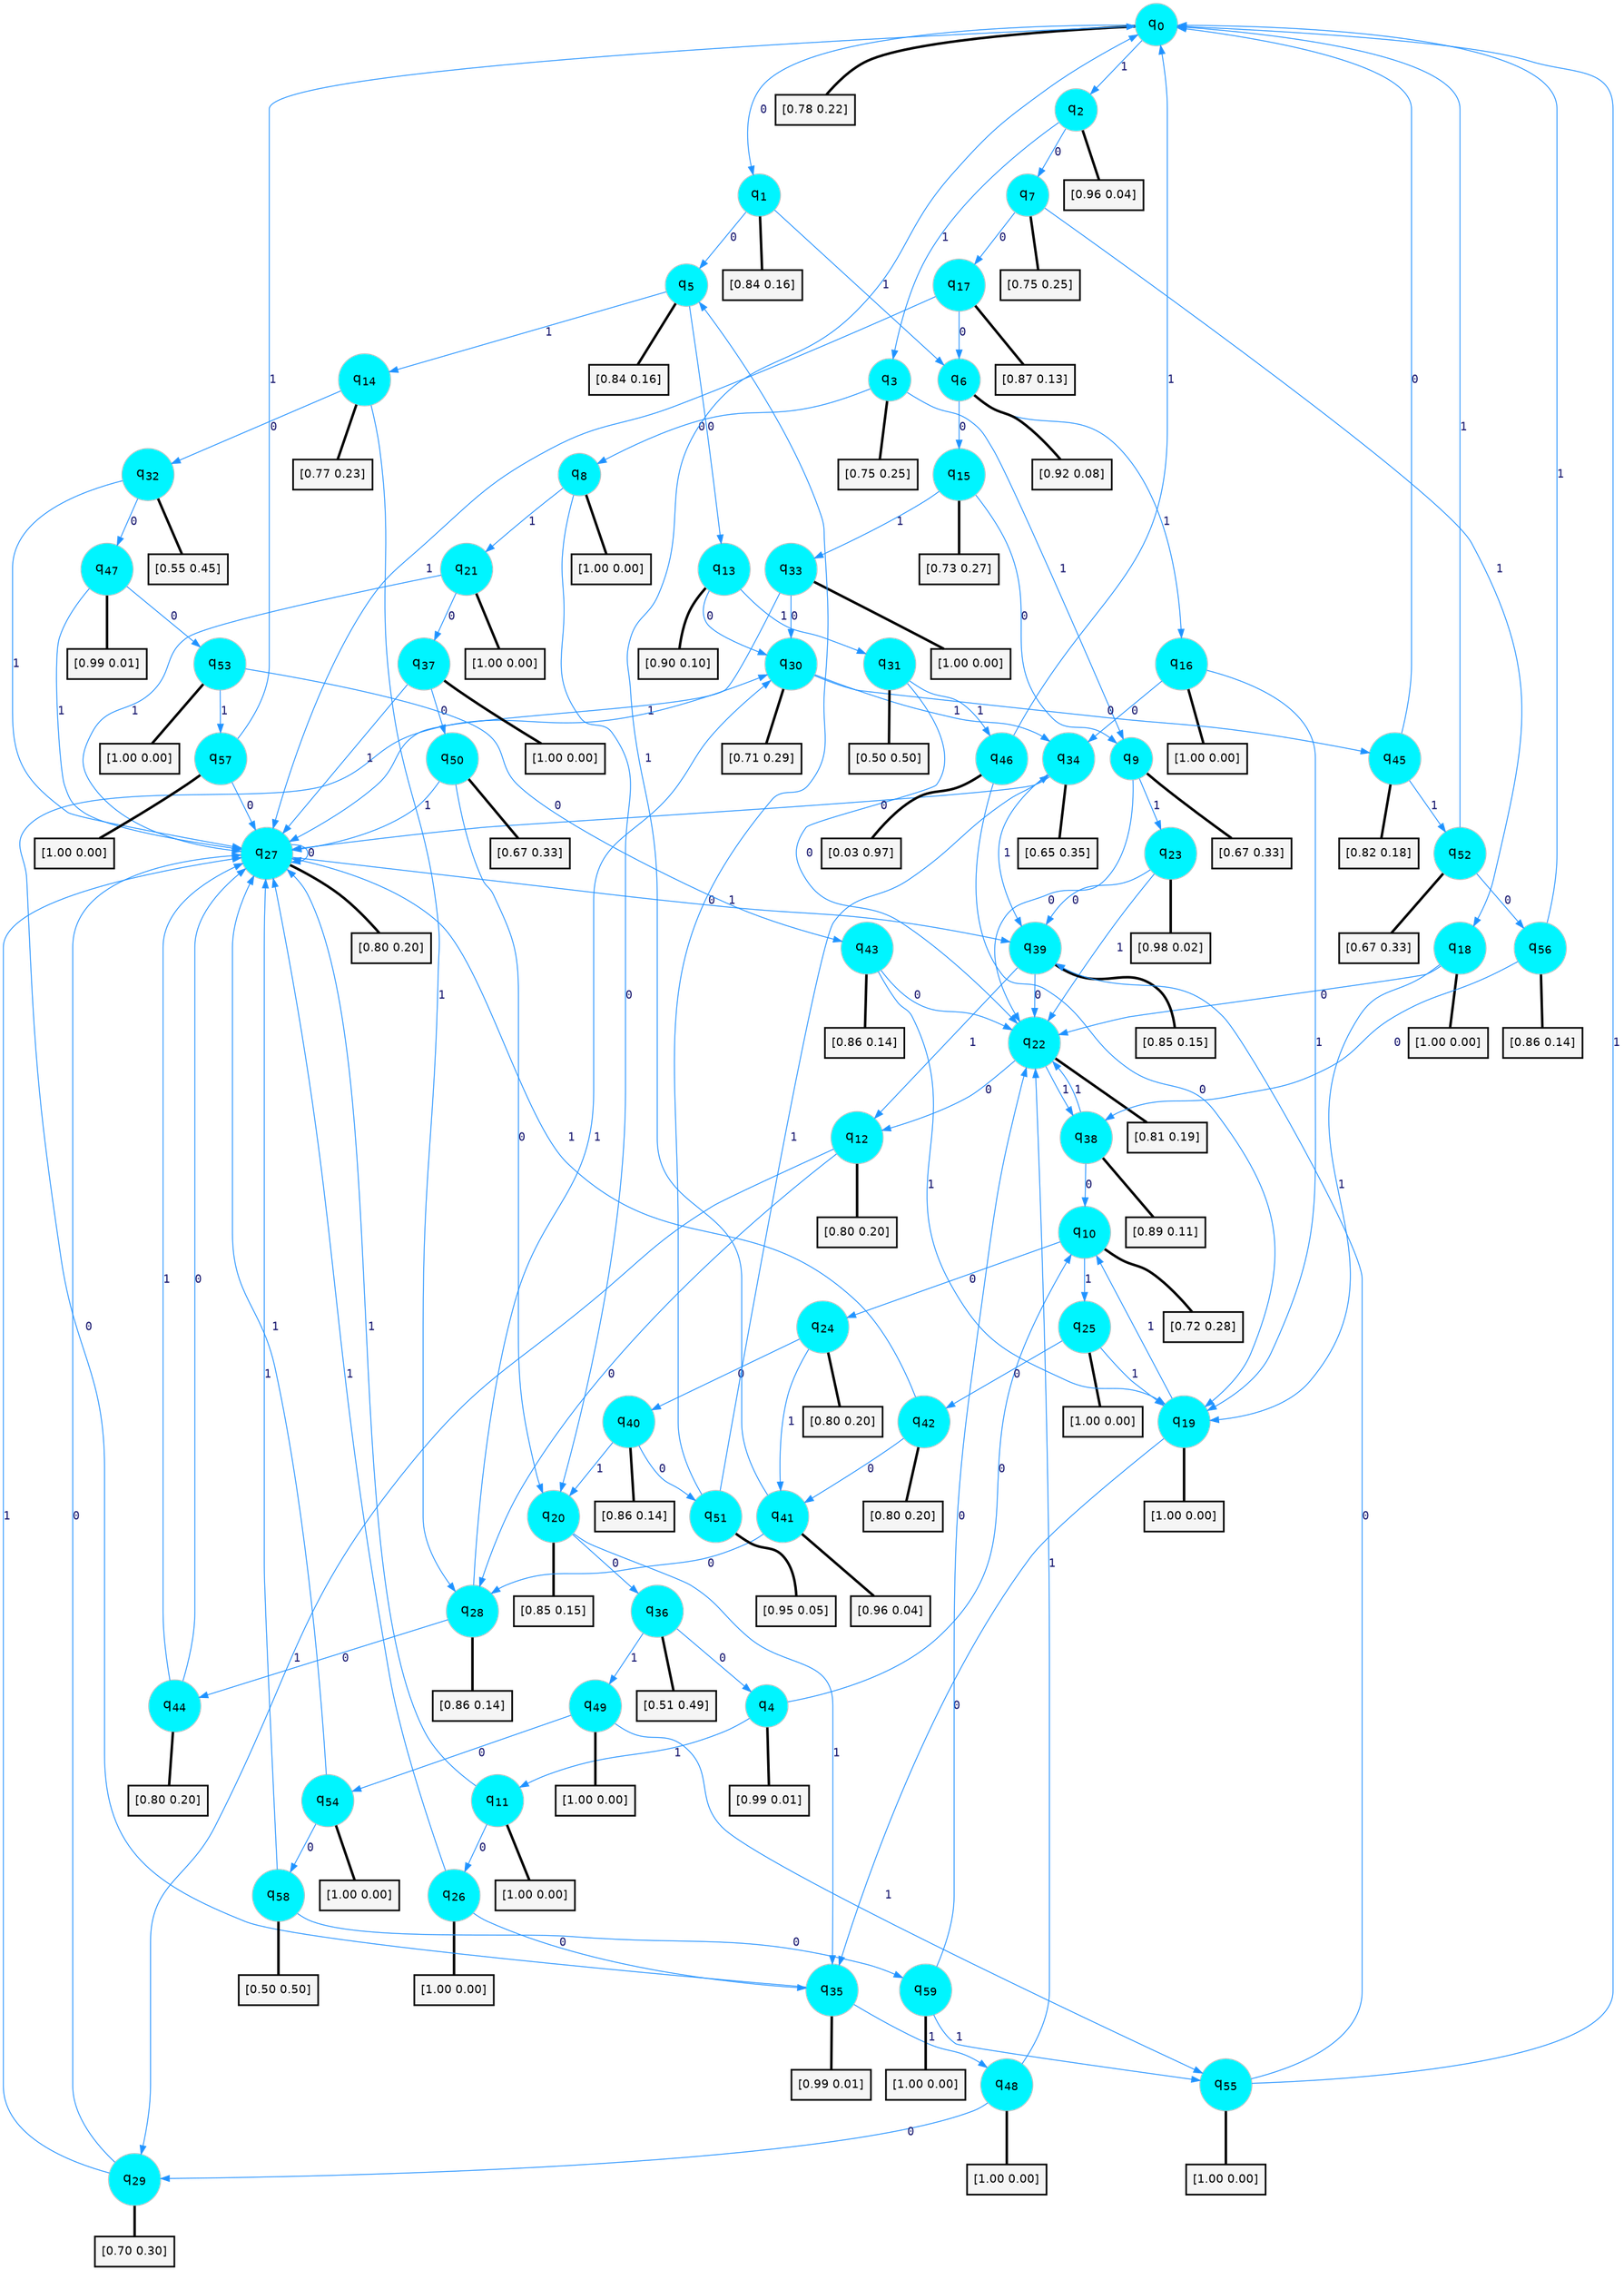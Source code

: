 digraph G {
graph [
bgcolor=transparent, dpi=300, rankdir=TD, size="40,25"];
node [
color=gray, fillcolor=turquoise1, fontcolor=black, fontname=Helvetica, fontsize=16, fontweight=bold, shape=circle, style=filled];
edge [
arrowsize=1, color=dodgerblue1, fontcolor=midnightblue, fontname=courier, fontweight=bold, penwidth=1, style=solid, weight=20];
0[label=<q<SUB>0</SUB>>];
1[label=<q<SUB>1</SUB>>];
2[label=<q<SUB>2</SUB>>];
3[label=<q<SUB>3</SUB>>];
4[label=<q<SUB>4</SUB>>];
5[label=<q<SUB>5</SUB>>];
6[label=<q<SUB>6</SUB>>];
7[label=<q<SUB>7</SUB>>];
8[label=<q<SUB>8</SUB>>];
9[label=<q<SUB>9</SUB>>];
10[label=<q<SUB>10</SUB>>];
11[label=<q<SUB>11</SUB>>];
12[label=<q<SUB>12</SUB>>];
13[label=<q<SUB>13</SUB>>];
14[label=<q<SUB>14</SUB>>];
15[label=<q<SUB>15</SUB>>];
16[label=<q<SUB>16</SUB>>];
17[label=<q<SUB>17</SUB>>];
18[label=<q<SUB>18</SUB>>];
19[label=<q<SUB>19</SUB>>];
20[label=<q<SUB>20</SUB>>];
21[label=<q<SUB>21</SUB>>];
22[label=<q<SUB>22</SUB>>];
23[label=<q<SUB>23</SUB>>];
24[label=<q<SUB>24</SUB>>];
25[label=<q<SUB>25</SUB>>];
26[label=<q<SUB>26</SUB>>];
27[label=<q<SUB>27</SUB>>];
28[label=<q<SUB>28</SUB>>];
29[label=<q<SUB>29</SUB>>];
30[label=<q<SUB>30</SUB>>];
31[label=<q<SUB>31</SUB>>];
32[label=<q<SUB>32</SUB>>];
33[label=<q<SUB>33</SUB>>];
34[label=<q<SUB>34</SUB>>];
35[label=<q<SUB>35</SUB>>];
36[label=<q<SUB>36</SUB>>];
37[label=<q<SUB>37</SUB>>];
38[label=<q<SUB>38</SUB>>];
39[label=<q<SUB>39</SUB>>];
40[label=<q<SUB>40</SUB>>];
41[label=<q<SUB>41</SUB>>];
42[label=<q<SUB>42</SUB>>];
43[label=<q<SUB>43</SUB>>];
44[label=<q<SUB>44</SUB>>];
45[label=<q<SUB>45</SUB>>];
46[label=<q<SUB>46</SUB>>];
47[label=<q<SUB>47</SUB>>];
48[label=<q<SUB>48</SUB>>];
49[label=<q<SUB>49</SUB>>];
50[label=<q<SUB>50</SUB>>];
51[label=<q<SUB>51</SUB>>];
52[label=<q<SUB>52</SUB>>];
53[label=<q<SUB>53</SUB>>];
54[label=<q<SUB>54</SUB>>];
55[label=<q<SUB>55</SUB>>];
56[label=<q<SUB>56</SUB>>];
57[label=<q<SUB>57</SUB>>];
58[label=<q<SUB>58</SUB>>];
59[label=<q<SUB>59</SUB>>];
60[label="[0.78 0.22]", shape=box,fontcolor=black, fontname=Helvetica, fontsize=14, penwidth=2, fillcolor=whitesmoke,color=black];
61[label="[0.84 0.16]", shape=box,fontcolor=black, fontname=Helvetica, fontsize=14, penwidth=2, fillcolor=whitesmoke,color=black];
62[label="[0.96 0.04]", shape=box,fontcolor=black, fontname=Helvetica, fontsize=14, penwidth=2, fillcolor=whitesmoke,color=black];
63[label="[0.75 0.25]", shape=box,fontcolor=black, fontname=Helvetica, fontsize=14, penwidth=2, fillcolor=whitesmoke,color=black];
64[label="[0.99 0.01]", shape=box,fontcolor=black, fontname=Helvetica, fontsize=14, penwidth=2, fillcolor=whitesmoke,color=black];
65[label="[0.84 0.16]", shape=box,fontcolor=black, fontname=Helvetica, fontsize=14, penwidth=2, fillcolor=whitesmoke,color=black];
66[label="[0.92 0.08]", shape=box,fontcolor=black, fontname=Helvetica, fontsize=14, penwidth=2, fillcolor=whitesmoke,color=black];
67[label="[0.75 0.25]", shape=box,fontcolor=black, fontname=Helvetica, fontsize=14, penwidth=2, fillcolor=whitesmoke,color=black];
68[label="[1.00 0.00]", shape=box,fontcolor=black, fontname=Helvetica, fontsize=14, penwidth=2, fillcolor=whitesmoke,color=black];
69[label="[0.67 0.33]", shape=box,fontcolor=black, fontname=Helvetica, fontsize=14, penwidth=2, fillcolor=whitesmoke,color=black];
70[label="[0.72 0.28]", shape=box,fontcolor=black, fontname=Helvetica, fontsize=14, penwidth=2, fillcolor=whitesmoke,color=black];
71[label="[1.00 0.00]", shape=box,fontcolor=black, fontname=Helvetica, fontsize=14, penwidth=2, fillcolor=whitesmoke,color=black];
72[label="[0.80 0.20]", shape=box,fontcolor=black, fontname=Helvetica, fontsize=14, penwidth=2, fillcolor=whitesmoke,color=black];
73[label="[0.90 0.10]", shape=box,fontcolor=black, fontname=Helvetica, fontsize=14, penwidth=2, fillcolor=whitesmoke,color=black];
74[label="[0.77 0.23]", shape=box,fontcolor=black, fontname=Helvetica, fontsize=14, penwidth=2, fillcolor=whitesmoke,color=black];
75[label="[0.73 0.27]", shape=box,fontcolor=black, fontname=Helvetica, fontsize=14, penwidth=2, fillcolor=whitesmoke,color=black];
76[label="[1.00 0.00]", shape=box,fontcolor=black, fontname=Helvetica, fontsize=14, penwidth=2, fillcolor=whitesmoke,color=black];
77[label="[0.87 0.13]", shape=box,fontcolor=black, fontname=Helvetica, fontsize=14, penwidth=2, fillcolor=whitesmoke,color=black];
78[label="[1.00 0.00]", shape=box,fontcolor=black, fontname=Helvetica, fontsize=14, penwidth=2, fillcolor=whitesmoke,color=black];
79[label="[1.00 0.00]", shape=box,fontcolor=black, fontname=Helvetica, fontsize=14, penwidth=2, fillcolor=whitesmoke,color=black];
80[label="[0.85 0.15]", shape=box,fontcolor=black, fontname=Helvetica, fontsize=14, penwidth=2, fillcolor=whitesmoke,color=black];
81[label="[1.00 0.00]", shape=box,fontcolor=black, fontname=Helvetica, fontsize=14, penwidth=2, fillcolor=whitesmoke,color=black];
82[label="[0.81 0.19]", shape=box,fontcolor=black, fontname=Helvetica, fontsize=14, penwidth=2, fillcolor=whitesmoke,color=black];
83[label="[0.98 0.02]", shape=box,fontcolor=black, fontname=Helvetica, fontsize=14, penwidth=2, fillcolor=whitesmoke,color=black];
84[label="[0.80 0.20]", shape=box,fontcolor=black, fontname=Helvetica, fontsize=14, penwidth=2, fillcolor=whitesmoke,color=black];
85[label="[1.00 0.00]", shape=box,fontcolor=black, fontname=Helvetica, fontsize=14, penwidth=2, fillcolor=whitesmoke,color=black];
86[label="[1.00 0.00]", shape=box,fontcolor=black, fontname=Helvetica, fontsize=14, penwidth=2, fillcolor=whitesmoke,color=black];
87[label="[0.80 0.20]", shape=box,fontcolor=black, fontname=Helvetica, fontsize=14, penwidth=2, fillcolor=whitesmoke,color=black];
88[label="[0.86 0.14]", shape=box,fontcolor=black, fontname=Helvetica, fontsize=14, penwidth=2, fillcolor=whitesmoke,color=black];
89[label="[0.70 0.30]", shape=box,fontcolor=black, fontname=Helvetica, fontsize=14, penwidth=2, fillcolor=whitesmoke,color=black];
90[label="[0.71 0.29]", shape=box,fontcolor=black, fontname=Helvetica, fontsize=14, penwidth=2, fillcolor=whitesmoke,color=black];
91[label="[0.50 0.50]", shape=box,fontcolor=black, fontname=Helvetica, fontsize=14, penwidth=2, fillcolor=whitesmoke,color=black];
92[label="[0.55 0.45]", shape=box,fontcolor=black, fontname=Helvetica, fontsize=14, penwidth=2, fillcolor=whitesmoke,color=black];
93[label="[1.00 0.00]", shape=box,fontcolor=black, fontname=Helvetica, fontsize=14, penwidth=2, fillcolor=whitesmoke,color=black];
94[label="[0.65 0.35]", shape=box,fontcolor=black, fontname=Helvetica, fontsize=14, penwidth=2, fillcolor=whitesmoke,color=black];
95[label="[0.99 0.01]", shape=box,fontcolor=black, fontname=Helvetica, fontsize=14, penwidth=2, fillcolor=whitesmoke,color=black];
96[label="[0.51 0.49]", shape=box,fontcolor=black, fontname=Helvetica, fontsize=14, penwidth=2, fillcolor=whitesmoke,color=black];
97[label="[1.00 0.00]", shape=box,fontcolor=black, fontname=Helvetica, fontsize=14, penwidth=2, fillcolor=whitesmoke,color=black];
98[label="[0.89 0.11]", shape=box,fontcolor=black, fontname=Helvetica, fontsize=14, penwidth=2, fillcolor=whitesmoke,color=black];
99[label="[0.85 0.15]", shape=box,fontcolor=black, fontname=Helvetica, fontsize=14, penwidth=2, fillcolor=whitesmoke,color=black];
100[label="[0.86 0.14]", shape=box,fontcolor=black, fontname=Helvetica, fontsize=14, penwidth=2, fillcolor=whitesmoke,color=black];
101[label="[0.96 0.04]", shape=box,fontcolor=black, fontname=Helvetica, fontsize=14, penwidth=2, fillcolor=whitesmoke,color=black];
102[label="[0.80 0.20]", shape=box,fontcolor=black, fontname=Helvetica, fontsize=14, penwidth=2, fillcolor=whitesmoke,color=black];
103[label="[0.86 0.14]", shape=box,fontcolor=black, fontname=Helvetica, fontsize=14, penwidth=2, fillcolor=whitesmoke,color=black];
104[label="[0.80 0.20]", shape=box,fontcolor=black, fontname=Helvetica, fontsize=14, penwidth=2, fillcolor=whitesmoke,color=black];
105[label="[0.82 0.18]", shape=box,fontcolor=black, fontname=Helvetica, fontsize=14, penwidth=2, fillcolor=whitesmoke,color=black];
106[label="[0.03 0.97]", shape=box,fontcolor=black, fontname=Helvetica, fontsize=14, penwidth=2, fillcolor=whitesmoke,color=black];
107[label="[0.99 0.01]", shape=box,fontcolor=black, fontname=Helvetica, fontsize=14, penwidth=2, fillcolor=whitesmoke,color=black];
108[label="[1.00 0.00]", shape=box,fontcolor=black, fontname=Helvetica, fontsize=14, penwidth=2, fillcolor=whitesmoke,color=black];
109[label="[1.00 0.00]", shape=box,fontcolor=black, fontname=Helvetica, fontsize=14, penwidth=2, fillcolor=whitesmoke,color=black];
110[label="[0.67 0.33]", shape=box,fontcolor=black, fontname=Helvetica, fontsize=14, penwidth=2, fillcolor=whitesmoke,color=black];
111[label="[0.95 0.05]", shape=box,fontcolor=black, fontname=Helvetica, fontsize=14, penwidth=2, fillcolor=whitesmoke,color=black];
112[label="[0.67 0.33]", shape=box,fontcolor=black, fontname=Helvetica, fontsize=14, penwidth=2, fillcolor=whitesmoke,color=black];
113[label="[1.00 0.00]", shape=box,fontcolor=black, fontname=Helvetica, fontsize=14, penwidth=2, fillcolor=whitesmoke,color=black];
114[label="[1.00 0.00]", shape=box,fontcolor=black, fontname=Helvetica, fontsize=14, penwidth=2, fillcolor=whitesmoke,color=black];
115[label="[1.00 0.00]", shape=box,fontcolor=black, fontname=Helvetica, fontsize=14, penwidth=2, fillcolor=whitesmoke,color=black];
116[label="[0.86 0.14]", shape=box,fontcolor=black, fontname=Helvetica, fontsize=14, penwidth=2, fillcolor=whitesmoke,color=black];
117[label="[1.00 0.00]", shape=box,fontcolor=black, fontname=Helvetica, fontsize=14, penwidth=2, fillcolor=whitesmoke,color=black];
118[label="[0.50 0.50]", shape=box,fontcolor=black, fontname=Helvetica, fontsize=14, penwidth=2, fillcolor=whitesmoke,color=black];
119[label="[1.00 0.00]", shape=box,fontcolor=black, fontname=Helvetica, fontsize=14, penwidth=2, fillcolor=whitesmoke,color=black];
0->1 [label=0];
0->2 [label=1];
0->60 [arrowhead=none, penwidth=3,color=black];
1->5 [label=0];
1->6 [label=1];
1->61 [arrowhead=none, penwidth=3,color=black];
2->7 [label=0];
2->3 [label=1];
2->62 [arrowhead=none, penwidth=3,color=black];
3->8 [label=0];
3->9 [label=1];
3->63 [arrowhead=none, penwidth=3,color=black];
4->10 [label=0];
4->11 [label=1];
4->64 [arrowhead=none, penwidth=3,color=black];
5->13 [label=0];
5->14 [label=1];
5->65 [arrowhead=none, penwidth=3,color=black];
6->15 [label=0];
6->16 [label=1];
6->66 [arrowhead=none, penwidth=3,color=black];
7->17 [label=0];
7->18 [label=1];
7->67 [arrowhead=none, penwidth=3,color=black];
8->20 [label=0];
8->21 [label=1];
8->68 [arrowhead=none, penwidth=3,color=black];
9->22 [label=0];
9->23 [label=1];
9->69 [arrowhead=none, penwidth=3,color=black];
10->24 [label=0];
10->25 [label=1];
10->70 [arrowhead=none, penwidth=3,color=black];
11->26 [label=0];
11->27 [label=1];
11->71 [arrowhead=none, penwidth=3,color=black];
12->28 [label=0];
12->29 [label=1];
12->72 [arrowhead=none, penwidth=3,color=black];
13->30 [label=0];
13->31 [label=1];
13->73 [arrowhead=none, penwidth=3,color=black];
14->32 [label=0];
14->28 [label=1];
14->74 [arrowhead=none, penwidth=3,color=black];
15->9 [label=0];
15->33 [label=1];
15->75 [arrowhead=none, penwidth=3,color=black];
16->34 [label=0];
16->19 [label=1];
16->76 [arrowhead=none, penwidth=3,color=black];
17->6 [label=0];
17->27 [label=1];
17->77 [arrowhead=none, penwidth=3,color=black];
18->22 [label=0];
18->19 [label=1];
18->78 [arrowhead=none, penwidth=3,color=black];
19->35 [label=0];
19->10 [label=1];
19->79 [arrowhead=none, penwidth=3,color=black];
20->36 [label=0];
20->35 [label=1];
20->80 [arrowhead=none, penwidth=3,color=black];
21->37 [label=0];
21->27 [label=1];
21->81 [arrowhead=none, penwidth=3,color=black];
22->12 [label=0];
22->38 [label=1];
22->82 [arrowhead=none, penwidth=3,color=black];
23->39 [label=0];
23->22 [label=1];
23->83 [arrowhead=none, penwidth=3,color=black];
24->40 [label=0];
24->41 [label=1];
24->84 [arrowhead=none, penwidth=3,color=black];
25->42 [label=0];
25->19 [label=1];
25->85 [arrowhead=none, penwidth=3,color=black];
26->35 [label=0];
26->27 [label=1];
26->86 [arrowhead=none, penwidth=3,color=black];
27->27 [label=0];
27->39 [label=1];
27->87 [arrowhead=none, penwidth=3,color=black];
28->44 [label=0];
28->30 [label=1];
28->88 [arrowhead=none, penwidth=3,color=black];
29->27 [label=0];
29->27 [label=1];
29->89 [arrowhead=none, penwidth=3,color=black];
30->45 [label=0];
30->34 [label=1];
30->90 [arrowhead=none, penwidth=3,color=black];
31->22 [label=0];
31->46 [label=1];
31->91 [arrowhead=none, penwidth=3,color=black];
32->47 [label=0];
32->27 [label=1];
32->92 [arrowhead=none, penwidth=3,color=black];
33->30 [label=0];
33->27 [label=1];
33->93 [arrowhead=none, penwidth=3,color=black];
34->27 [label=0];
34->39 [label=1];
34->94 [arrowhead=none, penwidth=3,color=black];
35->30 [label=0];
35->48 [label=1];
35->95 [arrowhead=none, penwidth=3,color=black];
36->4 [label=0];
36->49 [label=1];
36->96 [arrowhead=none, penwidth=3,color=black];
37->50 [label=0];
37->27 [label=1];
37->97 [arrowhead=none, penwidth=3,color=black];
38->10 [label=0];
38->22 [label=1];
38->98 [arrowhead=none, penwidth=3,color=black];
39->22 [label=0];
39->12 [label=1];
39->99 [arrowhead=none, penwidth=3,color=black];
40->51 [label=0];
40->20 [label=1];
40->100 [arrowhead=none, penwidth=3,color=black];
41->28 [label=0];
41->0 [label=1];
41->101 [arrowhead=none, penwidth=3,color=black];
42->41 [label=0];
42->27 [label=1];
42->102 [arrowhead=none, penwidth=3,color=black];
43->22 [label=0];
43->19 [label=1];
43->103 [arrowhead=none, penwidth=3,color=black];
44->27 [label=0];
44->27 [label=1];
44->104 [arrowhead=none, penwidth=3,color=black];
45->0 [label=0];
45->52 [label=1];
45->105 [arrowhead=none, penwidth=3,color=black];
46->19 [label=0];
46->0 [label=1];
46->106 [arrowhead=none, penwidth=3,color=black];
47->53 [label=0];
47->27 [label=1];
47->107 [arrowhead=none, penwidth=3,color=black];
48->29 [label=0];
48->22 [label=1];
48->108 [arrowhead=none, penwidth=3,color=black];
49->54 [label=0];
49->55 [label=1];
49->109 [arrowhead=none, penwidth=3,color=black];
50->20 [label=0];
50->27 [label=1];
50->110 [arrowhead=none, penwidth=3,color=black];
51->5 [label=0];
51->34 [label=1];
51->111 [arrowhead=none, penwidth=3,color=black];
52->56 [label=0];
52->0 [label=1];
52->112 [arrowhead=none, penwidth=3,color=black];
53->43 [label=0];
53->57 [label=1];
53->113 [arrowhead=none, penwidth=3,color=black];
54->58 [label=0];
54->27 [label=1];
54->114 [arrowhead=none, penwidth=3,color=black];
55->39 [label=0];
55->0 [label=1];
55->115 [arrowhead=none, penwidth=3,color=black];
56->38 [label=0];
56->0 [label=1];
56->116 [arrowhead=none, penwidth=3,color=black];
57->27 [label=0];
57->0 [label=1];
57->117 [arrowhead=none, penwidth=3,color=black];
58->59 [label=0];
58->27 [label=1];
58->118 [arrowhead=none, penwidth=3,color=black];
59->22 [label=0];
59->55 [label=1];
59->119 [arrowhead=none, penwidth=3,color=black];
}
